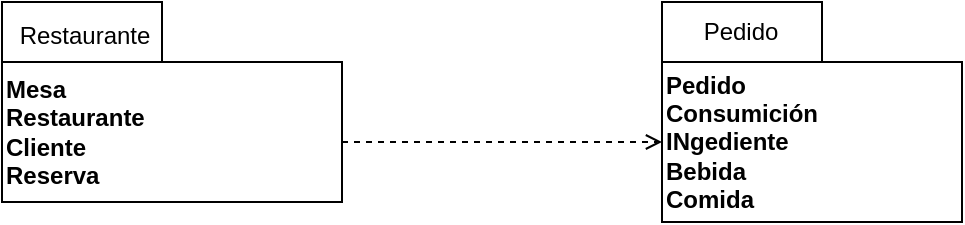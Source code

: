 <mxfile version="15.9.4" type="device"><diagram id="S4BekhenXJjRVTha9Nha" name="Page-1"><mxGraphModel dx="1422" dy="793" grid="1" gridSize="10" guides="1" tooltips="1" connect="1" arrows="1" fold="1" page="1" pageScale="1" pageWidth="850" pageHeight="1100" math="0" shadow="0"><root><mxCell id="0"/><mxCell id="1" parent="0"/><mxCell id="XVawUkRaV_eVdZS3I-TH-4" value="&lt;div&gt;Mesa&lt;/div&gt;&lt;div&gt;Restaurante&lt;br&gt;&lt;/div&gt;&lt;div&gt;Cliente&lt;/div&gt;&lt;div&gt;&lt;div&gt;Reserva&lt;br&gt;&lt;/div&gt;&lt;/div&gt;" style="shape=folder;fontStyle=1;tabWidth=80;tabHeight=30;tabPosition=left;html=1;boundedLbl=1;align=left;" vertex="1" parent="1"><mxGeometry x="90" y="300" width="170" height="100" as="geometry"/></mxCell><mxCell id="XVawUkRaV_eVdZS3I-TH-6" value="&lt;div&gt;Pedido&lt;/div&gt;&lt;div&gt;Consumición&lt;/div&gt;&lt;div&gt;INgediente&lt;/div&gt;&lt;div&gt;Bebida&lt;/div&gt;&lt;div&gt;Comida&lt;br&gt;&lt;/div&gt;" style="shape=folder;fontStyle=1;tabWidth=80;tabHeight=30;tabPosition=left;html=1;boundedLbl=1;align=left;" vertex="1" parent="1"><mxGeometry x="420" y="300" width="150" height="110" as="geometry"/></mxCell><mxCell id="XVawUkRaV_eVdZS3I-TH-7" value="Pedido" style="text;html=1;align=center;verticalAlign=middle;resizable=0;points=[];autosize=1;strokeColor=none;fillColor=none;" vertex="1" parent="1"><mxGeometry x="434" y="305" width="50" height="20" as="geometry"/></mxCell><mxCell id="XVawUkRaV_eVdZS3I-TH-9" value="Restaurante" style="text;html=1;align=center;verticalAlign=middle;resizable=0;points=[];autosize=1;strokeColor=none;fillColor=none;" vertex="1" parent="1"><mxGeometry x="91" y="307" width="80" height="20" as="geometry"/></mxCell><mxCell id="XVawUkRaV_eVdZS3I-TH-13" value="" style="html=1;verticalAlign=bottom;labelBackgroundColor=none;endArrow=open;endFill=0;dashed=1;rounded=0;fontSize=18;" edge="1" parent="1"><mxGeometry width="160" relative="1" as="geometry"><mxPoint x="260" y="370" as="sourcePoint"/><mxPoint x="420" y="370" as="targetPoint"/></mxGeometry></mxCell></root></mxGraphModel></diagram></mxfile>